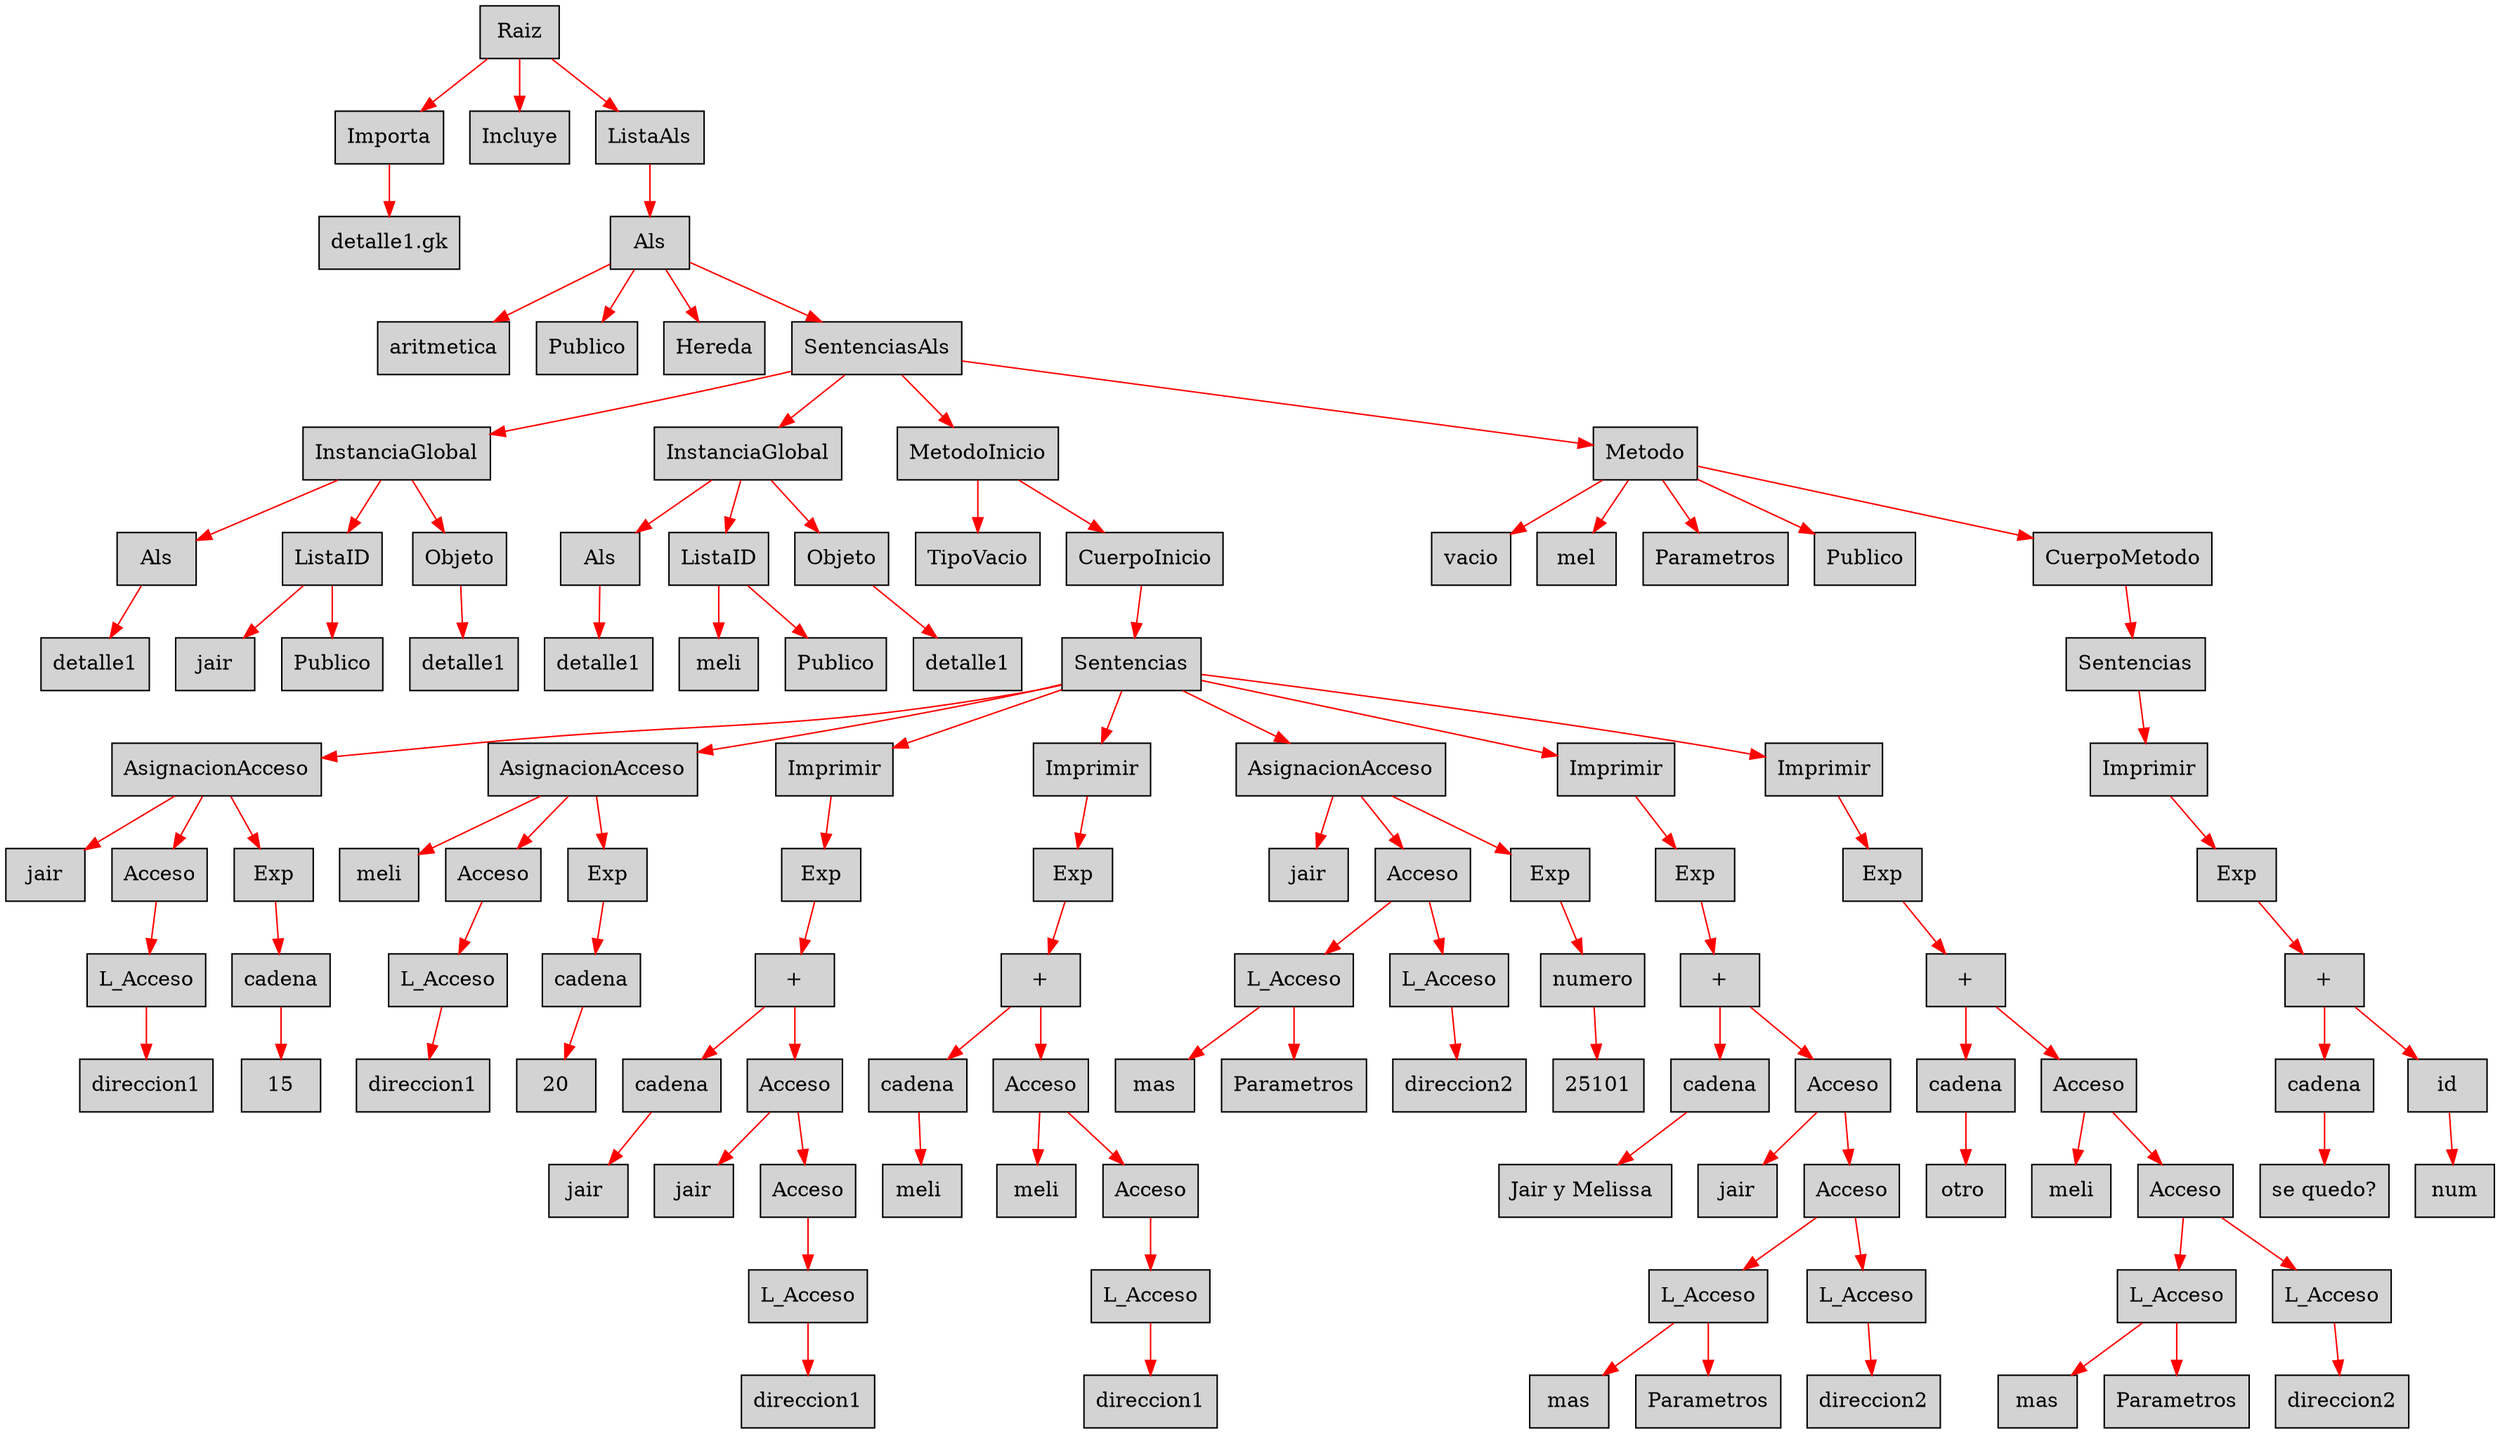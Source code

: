 digraph G {node[shape=box, style=filled]; edge[color=red]
node597598940[label="Raiz"];
 node597598940->node199685796;node199685796[label="Importa"];
 node199685796->node2061493725;node2061493725[label="detalle1.gk"];
 node597598940->node2137562878;node2137562878[label="Incluye"];
 node597598940->node691424141;node691424141[label="ListaAls"];
 node691424141->node358206425;node358206425[label="Als"];
 node358206425->node279786914;node279786914[label="aritmetica"];
 node358206425->node730449447;node730449447[label="Publico"];
 node358206425->node813210360;node813210360[label="Hereda"];
 node358206425->node1805948973;node1805948973[label="SentenciasAls"];
 node1805948973->node316514526;node316514526[label="InstanciaGlobal"];
 node316514526->node2004939868;node2004939868[label="Als"];
 node2004939868->node64687886;node64687886[label="detalle1"];
 node316514526->node1282509480;node1282509480[label="ListaID"];
 node1282509480->node869599400;node869599400[label="jair"];
 node1282509480->node1132935322;node1132935322[label="Publico"];
 node316514526->node411036827;node411036827[label="Objeto"];
 node411036827->node1486553590;node1486553590[label="detalle1"];
 node1805948973->node1133560325;node1133560325[label="InstanciaGlobal"];
 node1133560325->node967401733;node967401733[label="Als"];
 node967401733->node1582647711;node1582647711[label="detalle1"];
 node1133560325->node1589737234;node1589737234[label="ListaID"];
 node1589737234->node461637157;node461637157[label="meli"];
 node1589737234->node1767370009;node1767370009[label="Publico"];
 node1133560325->node490358813;node490358813[label="Objeto"];
 node490358813->node1217844559;node1217844559[label="detalle1"];
 node1805948973->node1930975062;node1930975062[label="MetodoInicio"];
 node1930975062->node636572425;node636572425[label="TipoVacio"];
 node1930975062->node1782877450;node1782877450[label="CuerpoInicio"];
 node1782877450->node335937952;node335937952[label="Sentencias"];
 node335937952->node630544017;node630544017[label="AsignacionAcceso"];
 node630544017->node173223985;node173223985[label="jair"];
 node630544017->node1152499884;node1152499884[label="Acceso"];
 node1152499884->node1612632731;node1612632731[label="L_Acceso"];
 node1612632731->node1865425367;node1865425367[label="direccion1"];
 node630544017->node2087798456;node2087798456[label="Exp"];
 node2087798456->node915361082;node915361082[label="cadena"];
 node915361082->node546560890;node546560890[label="15"];
 node335937952->node1313044518;node1313044518[label="AsignacionAcceso"];
 node1313044518->node946971600;node946971600[label="meli"];
 node1313044518->node1952173945;node1952173945[label="Acceso"];
 node1952173945->node1252885123;node1252885123[label="L_Acceso"];
 node1252885123->node536498616;node536498616[label="direccion1"];
 node1313044518->node715136692;node715136692[label="Exp"];
 node715136692->node2768030;node2768030[label="cadena"];
 node2768030->node641011586;node641011586[label="20"];
 node335937952->node1804594541;node1804594541[label="Imprimir"];
 node1804594541->node1106254614;node1106254614[label="Exp"];
 node1106254614->node284098938;node284098938[label="+"];
 node284098938->node505959930;node505959930[label="cadena"];
 node505959930->node173549527;node173549527[label="jair "];
 node284098938->node1261544737;node1261544737[label="Acceso"];
 node1261544737->node599628268;node599628268[label="jair"];
 node1261544737->node2145820644;node2145820644[label="Acceso"];
 node2145820644->node877361488;node877361488[label="L_Acceso"];
 node877361488->node1922419285;node1922419285[label="direccion1"];
 node335937952->node1026055954;node1026055954[label="Imprimir"];
 node1026055954->node1996160748;node1996160748[label="Exp"];
 node1996160748->node420780186;node420780186[label="+"];
 node420780186->node1167011471;node1167011471[label="cadena"];
 node1167011471->node975186403;node975186403[label="meli "];
 node420780186->node453815765;node453815765[label="Acceso"];
 node453815765->node652289638;node652289638[label="meli"];
 node453815765->node447127395;node447127395[label="Acceso"];
 node447127395->node561169125;node561169125[label="L_Acceso"];
 node561169125->node1609478427;node1609478427[label="direccion1"];
 node335937952->node1888714390;node1888714390[label="AsignacionAcceso"];
 node1888714390->node1591786080;node1591786080[label="jair"];
 node1888714390->node1773285043;node1773285043[label="Acceso"];
 node1773285043->node1140735223;node1140735223[label="L_Acceso"];
 node1140735223->node686984656;node686984656[label="mas"];
 node1140735223->node1931088148;node1931088148[label="Parametros"];
 node1773285043->node195391090;node195391090[label="L_Acceso"];
 node195391090->node965669493;node965669493[label="direccion2"];
 node1888714390->node86926489;node86926489[label="Exp"];
 node86926489->node639584153;node639584153[label="numero"];
 node639584153->node115964886;node115964886[label="25101"];
 node335937952->node1220160548;node1220160548[label="Imprimir"];
 node1220160548->node1053201158;node1053201158[label="Exp"];
 node1053201158->node1656301768;node1656301768[label="+"];
 node1656301768->node792971394;node792971394[label="cadena"];
 node792971394->node914430530;node914430530[label="Jair y Melissa "];
 node1656301768->node1012261175;node1012261175[label="Acceso"];
 node1012261175->node394354973;node394354973[label="jair"];
 node1012261175->node649571511;node649571511[label="Acceso"];
 node649571511->node416997673;node416997673[label="L_Acceso"];
 node416997673->node194377564;node194377564[label="mas"];
 node416997673->node394323642;node394323642[label="Parametros"];
 node649571511->node206119657;node206119657[label="L_Acceso"];
 node206119657->node1138055648;node1138055648[label="direccion2"];
 node335937952->node1742629329;node1742629329[label="Imprimir"];
 node1742629329->node2004608678;node2004608678[label="Exp"];
 node2004608678->node845208778;node845208778[label="+"];
 node845208778->node1536399679;node1536399679[label="cadena"];
 node1536399679->node1335358333;node1335358333[label="otro "];
 node845208778->node1735484159;node1735484159[label="Acceso"];
 node1735484159->node1405318231;node1405318231[label="meli"];
 node1735484159->node350115185;node350115185[label="Acceso"];
 node350115185->node1679970444;node1679970444[label="L_Acceso"];
 node1679970444->node136880237;node136880237[label="mas"];
 node1679970444->node1082199283;node1082199283[label="Parametros"];
 node350115185->node647150671;node647150671[label="L_Acceso"];
 node647150671->node1346518561;node1346518561[label="direccion2"];
 node1805948973->node488949644;node488949644[label="Metodo"];
 node488949644->node1426761295;node1426761295[label="vacio"];
 node488949644->node1716066405;node1716066405[label="mel"];
 node488949644->node658215355;node658215355[label="Parametros"];
 node488949644->node479738487;node479738487[label="Publico"];
 node488949644->node480305013;node480305013[label="CuerpoMetodo"];
 node480305013->node839149236;node839149236[label="Sentencias"];
 node839149236->node1237950214;node1237950214[label="Imprimir"];
 node1237950214->node341794762;node341794762[label="Exp"];
 node341794762->node236872003;node236872003[label="+"];
 node236872003->node524191730;node524191730[label="cadena"];
 node524191730->node436865724;node436865724[label="se quedo?"];
 node236872003->node1959114552;node1959114552[label="id"];
 node1959114552->node162317466;node162317466[label="num"];

}
